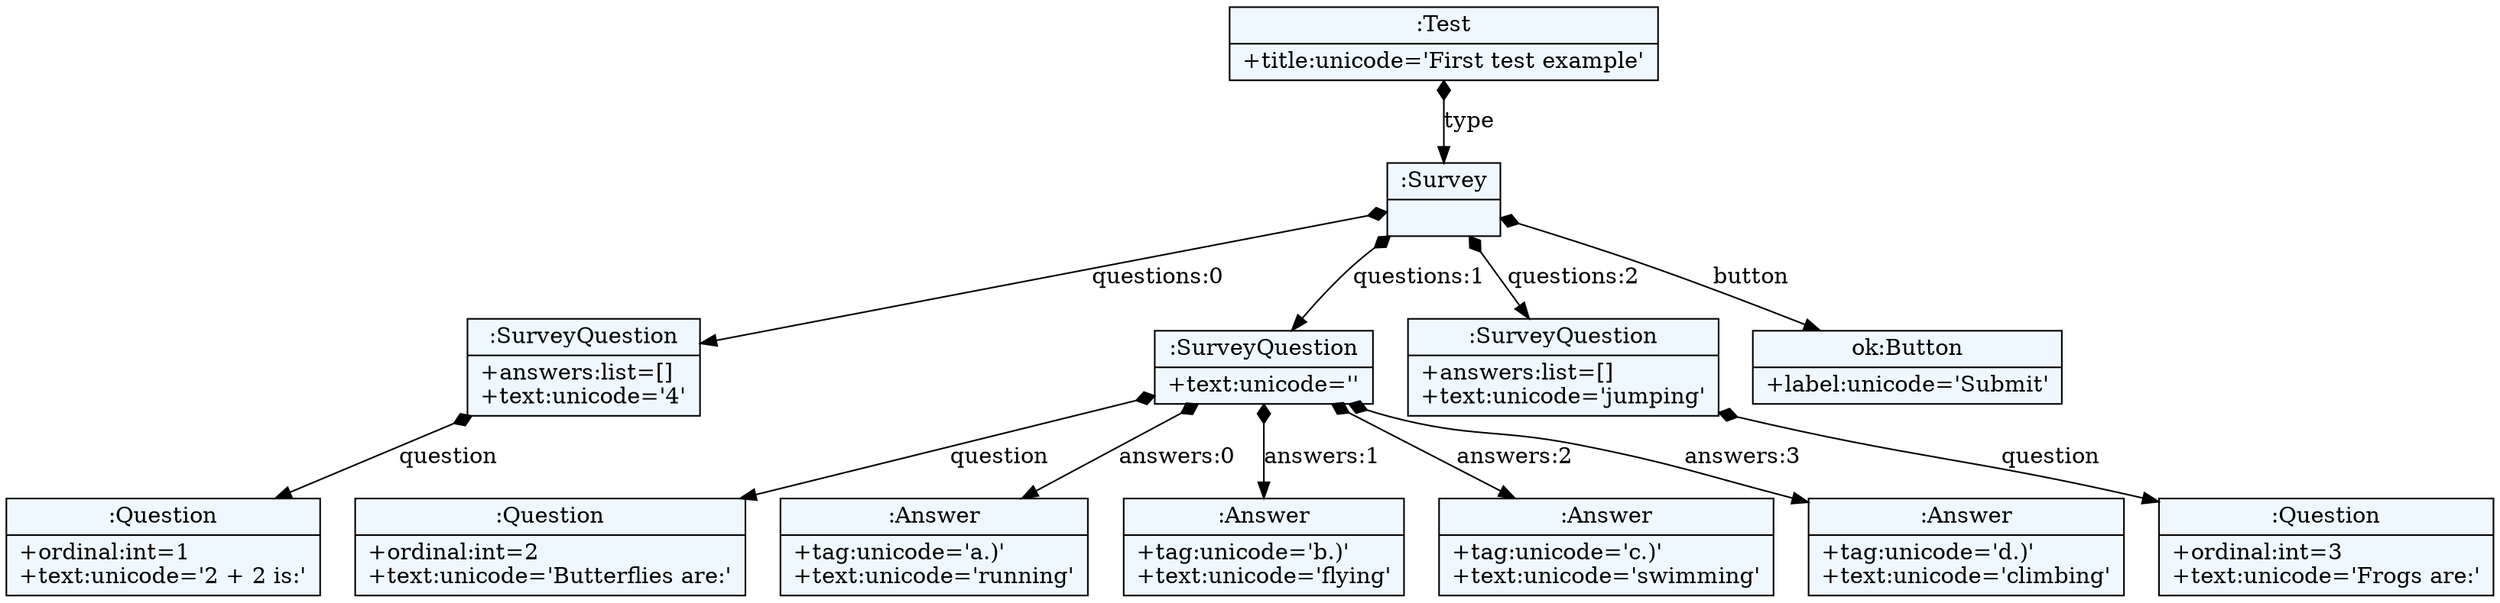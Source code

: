 
    digraph xtext {
    fontname = "Bitstream Vera Sans"
    fontsize = 8
    node[
        shape=record,
        style=filled,
        fillcolor=aliceblue
    ]
    nodesep = 0.3
    edge[dir=black,arrowtail=empty]


139926886689488 -> 139926811577424 [label="type" arrowtail=diamond dir=both]
139926811577424 -> 139926811576720 [label="questions:0" arrowtail=diamond dir=both]
139926811576720 -> 139926811576592 [label="question" arrowtail=diamond dir=both]
139926811576592[label="{:Question|+ordinal:int=1\l+text:unicode='2 + 2 is:'\l}"]
139926811576720[label="{:SurveyQuestion|+answers:list=[]\l+text:unicode='4'\l}"]
139926811577424 -> 139926811574352 [label="questions:1" arrowtail=diamond dir=both]
139926811574352 -> 139926811577232 [label="question" arrowtail=diamond dir=both]
139926811577232[label="{:Question|+ordinal:int=2\l+text:unicode='Butterflies are:'\l}"]
139926811574352 -> 139926811574544 [label="answers:0" arrowtail=diamond dir=both]
139926811574544[label="{:Answer|+tag:unicode='a.)'\l+text:unicode='running'\l}"]
139926811574352 -> 139926811574608 [label="answers:1" arrowtail=diamond dir=both]
139926811574608[label="{:Answer|+tag:unicode='b.)'\l+text:unicode='flying'\l}"]
139926811574352 -> 139926811574928 [label="answers:2" arrowtail=diamond dir=both]
139926811574928[label="{:Answer|+tag:unicode='c.)'\l+text:unicode='swimming'\l}"]
139926811574352 -> 139926811574992 [label="answers:3" arrowtail=diamond dir=both]
139926811574992[label="{:Answer|+tag:unicode='d.)'\l+text:unicode='climbing'\l}"]
139926811574352[label="{:SurveyQuestion|+text:unicode=''\l}"]
139926811577424 -> 139926811576144 [label="questions:2" arrowtail=diamond dir=both]
139926811576144 -> 139926811575952 [label="question" arrowtail=diamond dir=both]
139926811575952[label="{:Question|+ordinal:int=3\l+text:unicode='Frogs are:'\l}"]
139926811576144[label="{:SurveyQuestion|+answers:list=[]\l+text:unicode='jumping'\l}"]
139926811577424 -> 139926811803344 [label="button" arrowtail=diamond dir=both]
139926811803344[label="{ok:Button|+label:unicode='Submit'\l}"]
139926811577424[label="{:Survey|}"]
139926886689488[label="{:Test|+title:unicode='First test example'\l}"]

}

